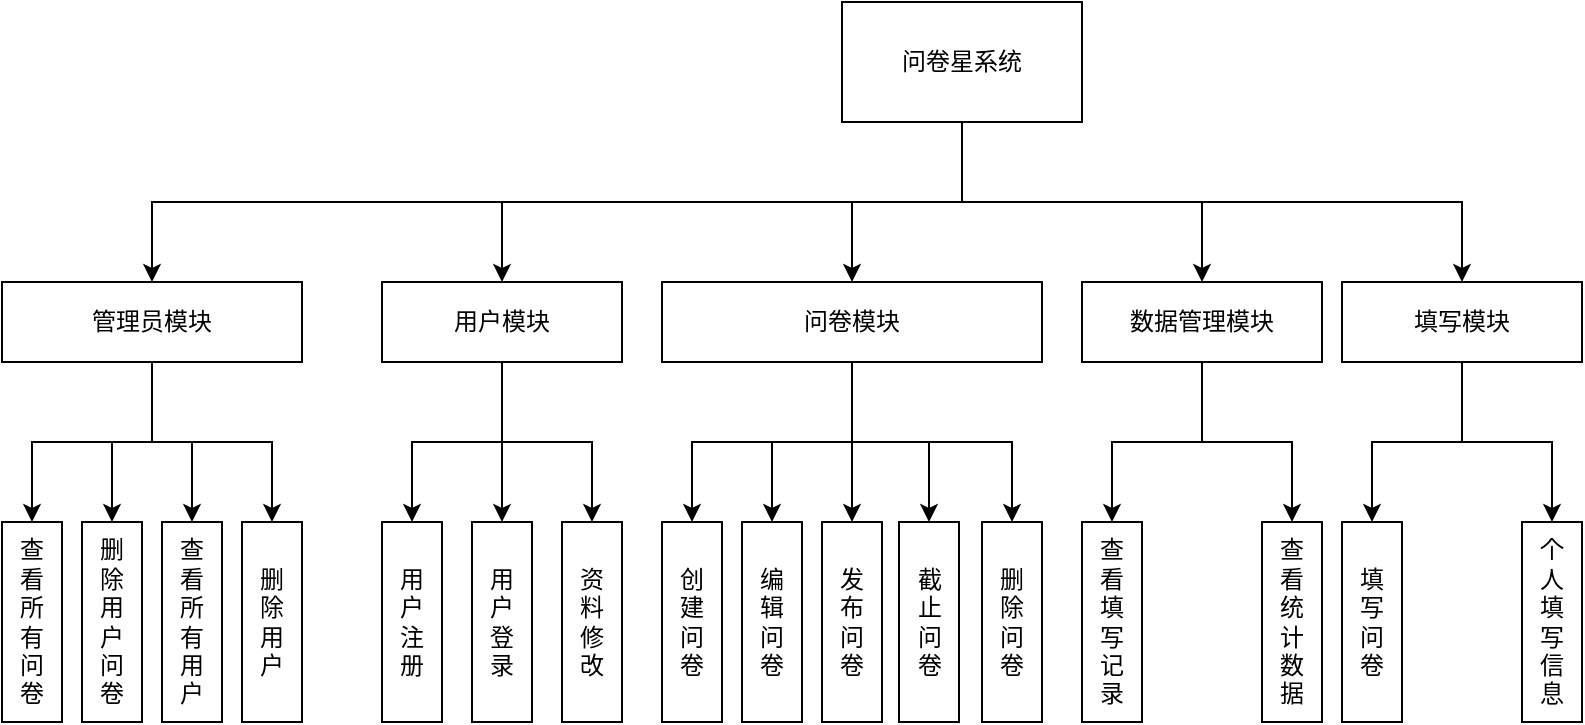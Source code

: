 <mxfile version="24.4.4" type="github">
  <diagram name="第 1 页" id="TPGlx-IJjMsrrqkb_5Jd">
    <mxGraphModel dx="1733" dy="665" grid="1" gridSize="10" guides="1" tooltips="1" connect="1" arrows="1" fold="1" page="1" pageScale="1" pageWidth="827" pageHeight="1169" math="0" shadow="0">
      <root>
        <mxCell id="0" />
        <mxCell id="1" parent="0" />
        <mxCell id="-o6msmimUm7vwaIAHr0_-22" style="edgeStyle=orthogonalEdgeStyle;rounded=0;orthogonalLoop=1;jettySize=auto;html=1;exitX=0.5;exitY=1;exitDx=0;exitDy=0;entryX=0.5;entryY=0;entryDx=0;entryDy=0;" edge="1" parent="1" source="-o6msmimUm7vwaIAHr0_-1" target="-o6msmimUm7vwaIAHr0_-2">
          <mxGeometry relative="1" as="geometry" />
        </mxCell>
        <mxCell id="-o6msmimUm7vwaIAHr0_-23" style="edgeStyle=orthogonalEdgeStyle;rounded=0;orthogonalLoop=1;jettySize=auto;html=1;exitX=0.5;exitY=1;exitDx=0;exitDy=0;entryX=0.5;entryY=0;entryDx=0;entryDy=0;" edge="1" parent="1" source="-o6msmimUm7vwaIAHr0_-1" target="-o6msmimUm7vwaIAHr0_-3">
          <mxGeometry relative="1" as="geometry" />
        </mxCell>
        <mxCell id="-o6msmimUm7vwaIAHr0_-24" style="edgeStyle=orthogonalEdgeStyle;rounded=0;orthogonalLoop=1;jettySize=auto;html=1;exitX=0.5;exitY=1;exitDx=0;exitDy=0;" edge="1" parent="1" source="-o6msmimUm7vwaIAHr0_-1" target="-o6msmimUm7vwaIAHr0_-5">
          <mxGeometry relative="1" as="geometry" />
        </mxCell>
        <mxCell id="-o6msmimUm7vwaIAHr0_-25" style="edgeStyle=orthogonalEdgeStyle;rounded=0;orthogonalLoop=1;jettySize=auto;html=1;exitX=0.5;exitY=1;exitDx=0;exitDy=0;entryX=0.5;entryY=0;entryDx=0;entryDy=0;" edge="1" parent="1" source="-o6msmimUm7vwaIAHr0_-1" target="-o6msmimUm7vwaIAHr0_-6">
          <mxGeometry relative="1" as="geometry" />
        </mxCell>
        <mxCell id="-o6msmimUm7vwaIAHr0_-43" style="edgeStyle=orthogonalEdgeStyle;rounded=0;orthogonalLoop=1;jettySize=auto;html=1;exitX=0.5;exitY=1;exitDx=0;exitDy=0;entryX=0.5;entryY=0;entryDx=0;entryDy=0;" edge="1" parent="1" source="-o6msmimUm7vwaIAHr0_-1" target="-o6msmimUm7vwaIAHr0_-38">
          <mxGeometry relative="1" as="geometry" />
        </mxCell>
        <mxCell id="-o6msmimUm7vwaIAHr0_-1" value="问卷星系统" style="rounded=0;whiteSpace=wrap;html=1;" vertex="1" parent="1">
          <mxGeometry x="370" y="110" width="120" height="60" as="geometry" />
        </mxCell>
        <mxCell id="-o6msmimUm7vwaIAHr0_-26" style="edgeStyle=orthogonalEdgeStyle;rounded=0;orthogonalLoop=1;jettySize=auto;html=1;exitX=0.5;exitY=1;exitDx=0;exitDy=0;entryX=0.5;entryY=0;entryDx=0;entryDy=0;" edge="1" parent="1" source="-o6msmimUm7vwaIAHr0_-2" target="-o6msmimUm7vwaIAHr0_-9">
          <mxGeometry relative="1" as="geometry" />
        </mxCell>
        <mxCell id="-o6msmimUm7vwaIAHr0_-27" style="edgeStyle=orthogonalEdgeStyle;rounded=0;orthogonalLoop=1;jettySize=auto;html=1;exitX=0.5;exitY=1;exitDx=0;exitDy=0;entryX=0.5;entryY=0;entryDx=0;entryDy=0;" edge="1" parent="1" source="-o6msmimUm7vwaIAHr0_-2" target="-o6msmimUm7vwaIAHr0_-7">
          <mxGeometry relative="1" as="geometry" />
        </mxCell>
        <mxCell id="-o6msmimUm7vwaIAHr0_-28" style="edgeStyle=orthogonalEdgeStyle;rounded=0;orthogonalLoop=1;jettySize=auto;html=1;exitX=0.5;exitY=1;exitDx=0;exitDy=0;entryX=0.5;entryY=0;entryDx=0;entryDy=0;" edge="1" parent="1" source="-o6msmimUm7vwaIAHr0_-2" target="-o6msmimUm7vwaIAHr0_-10">
          <mxGeometry relative="1" as="geometry" />
        </mxCell>
        <mxCell id="-o6msmimUm7vwaIAHr0_-2" value="用户模块" style="rounded=0;whiteSpace=wrap;html=1;" vertex="1" parent="1">
          <mxGeometry x="140" y="250" width="120" height="40" as="geometry" />
        </mxCell>
        <mxCell id="-o6msmimUm7vwaIAHr0_-29" style="edgeStyle=orthogonalEdgeStyle;rounded=0;orthogonalLoop=1;jettySize=auto;html=1;exitX=0.5;exitY=1;exitDx=0;exitDy=0;entryX=0.5;entryY=0;entryDx=0;entryDy=0;" edge="1" parent="1" source="-o6msmimUm7vwaIAHr0_-3" target="-o6msmimUm7vwaIAHr0_-12">
          <mxGeometry relative="1" as="geometry" />
        </mxCell>
        <mxCell id="-o6msmimUm7vwaIAHr0_-30" style="edgeStyle=orthogonalEdgeStyle;rounded=0;orthogonalLoop=1;jettySize=auto;html=1;exitX=0.5;exitY=1;exitDx=0;exitDy=0;entryX=0.5;entryY=0;entryDx=0;entryDy=0;" edge="1" parent="1" source="-o6msmimUm7vwaIAHr0_-3" target="-o6msmimUm7vwaIAHr0_-13">
          <mxGeometry relative="1" as="geometry" />
        </mxCell>
        <mxCell id="-o6msmimUm7vwaIAHr0_-31" style="edgeStyle=orthogonalEdgeStyle;rounded=0;orthogonalLoop=1;jettySize=auto;html=1;exitX=0.5;exitY=1;exitDx=0;exitDy=0;" edge="1" parent="1" source="-o6msmimUm7vwaIAHr0_-3" target="-o6msmimUm7vwaIAHr0_-14">
          <mxGeometry relative="1" as="geometry" />
        </mxCell>
        <mxCell id="-o6msmimUm7vwaIAHr0_-32" style="edgeStyle=orthogonalEdgeStyle;rounded=0;orthogonalLoop=1;jettySize=auto;html=1;exitX=0.5;exitY=1;exitDx=0;exitDy=0;entryX=0.5;entryY=0;entryDx=0;entryDy=0;" edge="1" parent="1" source="-o6msmimUm7vwaIAHr0_-3" target="-o6msmimUm7vwaIAHr0_-11">
          <mxGeometry relative="1" as="geometry" />
        </mxCell>
        <mxCell id="-o6msmimUm7vwaIAHr0_-33" style="edgeStyle=orthogonalEdgeStyle;rounded=0;orthogonalLoop=1;jettySize=auto;html=1;exitX=0.5;exitY=1;exitDx=0;exitDy=0;entryX=0.5;entryY=0;entryDx=0;entryDy=0;" edge="1" parent="1" source="-o6msmimUm7vwaIAHr0_-3" target="-o6msmimUm7vwaIAHr0_-16">
          <mxGeometry relative="1" as="geometry" />
        </mxCell>
        <mxCell id="-o6msmimUm7vwaIAHr0_-3" value="问卷模块" style="rounded=0;whiteSpace=wrap;html=1;" vertex="1" parent="1">
          <mxGeometry x="280" y="250" width="190" height="40" as="geometry" />
        </mxCell>
        <mxCell id="-o6msmimUm7vwaIAHr0_-34" style="edgeStyle=orthogonalEdgeStyle;rounded=0;orthogonalLoop=1;jettySize=auto;html=1;exitX=0.5;exitY=1;exitDx=0;exitDy=0;entryX=0.5;entryY=0;entryDx=0;entryDy=0;" edge="1" parent="1" source="-o6msmimUm7vwaIAHr0_-5" target="-o6msmimUm7vwaIAHr0_-17">
          <mxGeometry relative="1" as="geometry" />
        </mxCell>
        <mxCell id="-o6msmimUm7vwaIAHr0_-35" style="edgeStyle=orthogonalEdgeStyle;rounded=0;orthogonalLoop=1;jettySize=auto;html=1;exitX=0.5;exitY=1;exitDx=0;exitDy=0;entryX=0.5;entryY=0;entryDx=0;entryDy=0;" edge="1" parent="1" source="-o6msmimUm7vwaIAHr0_-5" target="-o6msmimUm7vwaIAHr0_-18">
          <mxGeometry relative="1" as="geometry" />
        </mxCell>
        <mxCell id="-o6msmimUm7vwaIAHr0_-5" value="数据管理模块" style="rounded=0;whiteSpace=wrap;html=1;" vertex="1" parent="1">
          <mxGeometry x="490" y="250" width="120" height="40" as="geometry" />
        </mxCell>
        <mxCell id="-o6msmimUm7vwaIAHr0_-36" style="edgeStyle=orthogonalEdgeStyle;rounded=0;orthogonalLoop=1;jettySize=auto;html=1;exitX=0.5;exitY=1;exitDx=0;exitDy=0;entryX=0.5;entryY=0;entryDx=0;entryDy=0;" edge="1" parent="1" source="-o6msmimUm7vwaIAHr0_-6" target="-o6msmimUm7vwaIAHr0_-20">
          <mxGeometry relative="1" as="geometry" />
        </mxCell>
        <mxCell id="-o6msmimUm7vwaIAHr0_-37" style="edgeStyle=orthogonalEdgeStyle;rounded=0;orthogonalLoop=1;jettySize=auto;html=1;exitX=0.5;exitY=1;exitDx=0;exitDy=0;entryX=0.5;entryY=0;entryDx=0;entryDy=0;" edge="1" parent="1" source="-o6msmimUm7vwaIAHr0_-6" target="-o6msmimUm7vwaIAHr0_-21">
          <mxGeometry relative="1" as="geometry" />
        </mxCell>
        <mxCell id="-o6msmimUm7vwaIAHr0_-6" value="填写模块" style="rounded=0;whiteSpace=wrap;html=1;" vertex="1" parent="1">
          <mxGeometry x="620" y="250" width="120" height="40" as="geometry" />
        </mxCell>
        <mxCell id="-o6msmimUm7vwaIAHr0_-7" value="用&lt;div&gt;户&lt;/div&gt;&lt;div&gt;注&lt;/div&gt;&lt;div&gt;册&lt;/div&gt;" style="rounded=0;whiteSpace=wrap;html=1;" vertex="1" parent="1">
          <mxGeometry x="140" y="370" width="30" height="100" as="geometry" />
        </mxCell>
        <mxCell id="-o6msmimUm7vwaIAHr0_-9" value="用&lt;div&gt;户&lt;/div&gt;&lt;div&gt;登&lt;/div&gt;&lt;div&gt;录&lt;/div&gt;" style="rounded=0;whiteSpace=wrap;html=1;" vertex="1" parent="1">
          <mxGeometry x="185" y="370" width="30" height="100" as="geometry" />
        </mxCell>
        <mxCell id="-o6msmimUm7vwaIAHr0_-10" value="&lt;div&gt;资&lt;/div&gt;&lt;div&gt;料&lt;/div&gt;&lt;div&gt;修&lt;/div&gt;&lt;div&gt;改&lt;/div&gt;" style="rounded=0;whiteSpace=wrap;html=1;" vertex="1" parent="1">
          <mxGeometry x="230" y="370" width="30" height="100" as="geometry" />
        </mxCell>
        <mxCell id="-o6msmimUm7vwaIAHr0_-11" value="&lt;span style=&quot;background-color: initial;&quot;&gt;截&lt;/span&gt;&lt;div&gt;&lt;span style=&quot;background-color: initial;&quot;&gt;止&lt;/span&gt;&lt;/div&gt;&lt;div&gt;&lt;span style=&quot;background-color: initial;&quot;&gt;问&lt;/span&gt;&lt;div&gt;卷&lt;/div&gt;&lt;/div&gt;" style="rounded=0;whiteSpace=wrap;html=1;" vertex="1" parent="1">
          <mxGeometry x="398.5" y="370" width="30" height="100" as="geometry" />
        </mxCell>
        <mxCell id="-o6msmimUm7vwaIAHr0_-12" value="创&lt;div&gt;建&lt;/div&gt;&lt;div&gt;问&lt;/div&gt;&lt;div&gt;卷&lt;/div&gt;" style="rounded=0;whiteSpace=wrap;html=1;" vertex="1" parent="1">
          <mxGeometry x="280" y="370" width="30" height="100" as="geometry" />
        </mxCell>
        <mxCell id="-o6msmimUm7vwaIAHr0_-13" value="编&lt;div&gt;辑&lt;/div&gt;&lt;div&gt;问&lt;/div&gt;&lt;div&gt;卷&lt;/div&gt;" style="rounded=0;whiteSpace=wrap;html=1;" vertex="1" parent="1">
          <mxGeometry x="320" y="370" width="30" height="100" as="geometry" />
        </mxCell>
        <mxCell id="-o6msmimUm7vwaIAHr0_-14" value="&lt;div&gt;发&lt;/div&gt;&lt;div&gt;布&lt;/div&gt;&lt;div&gt;问&lt;/div&gt;&lt;div&gt;卷&lt;/div&gt;" style="rounded=0;whiteSpace=wrap;html=1;" vertex="1" parent="1">
          <mxGeometry x="360" y="370" width="30" height="100" as="geometry" />
        </mxCell>
        <mxCell id="-o6msmimUm7vwaIAHr0_-16" value="删&lt;div&gt;除&lt;/div&gt;&lt;div&gt;问&lt;/div&gt;&lt;div&gt;卷&lt;/div&gt;" style="rounded=0;whiteSpace=wrap;html=1;" vertex="1" parent="1">
          <mxGeometry x="440" y="370" width="30" height="100" as="geometry" />
        </mxCell>
        <mxCell id="-o6msmimUm7vwaIAHr0_-17" value="查&lt;div&gt;看&lt;/div&gt;&lt;div&gt;填&lt;/div&gt;&lt;div&gt;写&lt;/div&gt;&lt;div&gt;记&lt;/div&gt;&lt;div&gt;录&lt;/div&gt;" style="rounded=0;whiteSpace=wrap;html=1;" vertex="1" parent="1">
          <mxGeometry x="490" y="370" width="30" height="100" as="geometry" />
        </mxCell>
        <mxCell id="-o6msmimUm7vwaIAHr0_-18" value="查&lt;div&gt;看&lt;/div&gt;&lt;div&gt;统&lt;/div&gt;&lt;div&gt;计&lt;/div&gt;&lt;div&gt;数&lt;/div&gt;&lt;div&gt;据&lt;/div&gt;" style="rounded=0;whiteSpace=wrap;html=1;" vertex="1" parent="1">
          <mxGeometry x="580" y="370" width="30" height="100" as="geometry" />
        </mxCell>
        <mxCell id="-o6msmimUm7vwaIAHr0_-20" value="填&lt;div&gt;写&lt;/div&gt;&lt;div&gt;问&lt;/div&gt;&lt;div&gt;卷&lt;/div&gt;" style="rounded=0;whiteSpace=wrap;html=1;" vertex="1" parent="1">
          <mxGeometry x="620" y="370" width="30" height="100" as="geometry" />
        </mxCell>
        <mxCell id="-o6msmimUm7vwaIAHr0_-21" value="个&lt;div&gt;人&lt;/div&gt;&lt;div&gt;填&lt;/div&gt;&lt;div&gt;写&lt;/div&gt;&lt;div&gt;信&lt;/div&gt;&lt;div&gt;息&lt;/div&gt;" style="rounded=0;whiteSpace=wrap;html=1;" vertex="1" parent="1">
          <mxGeometry x="710" y="370" width="30" height="100" as="geometry" />
        </mxCell>
        <mxCell id="-o6msmimUm7vwaIAHr0_-44" style="edgeStyle=orthogonalEdgeStyle;rounded=0;orthogonalLoop=1;jettySize=auto;html=1;exitX=0.5;exitY=1;exitDx=0;exitDy=0;" edge="1" parent="1" source="-o6msmimUm7vwaIAHr0_-38" target="-o6msmimUm7vwaIAHr0_-39">
          <mxGeometry relative="1" as="geometry" />
        </mxCell>
        <mxCell id="-o6msmimUm7vwaIAHr0_-45" style="edgeStyle=orthogonalEdgeStyle;rounded=0;orthogonalLoop=1;jettySize=auto;html=1;exitX=0.5;exitY=1;exitDx=0;exitDy=0;entryX=0.5;entryY=0;entryDx=0;entryDy=0;" edge="1" parent="1" source="-o6msmimUm7vwaIAHr0_-38" target="-o6msmimUm7vwaIAHr0_-40">
          <mxGeometry relative="1" as="geometry" />
        </mxCell>
        <mxCell id="-o6msmimUm7vwaIAHr0_-46" style="edgeStyle=orthogonalEdgeStyle;rounded=0;orthogonalLoop=1;jettySize=auto;html=1;exitX=0.5;exitY=1;exitDx=0;exitDy=0;entryX=0.5;entryY=0;entryDx=0;entryDy=0;" edge="1" parent="1" source="-o6msmimUm7vwaIAHr0_-38" target="-o6msmimUm7vwaIAHr0_-41">
          <mxGeometry relative="1" as="geometry" />
        </mxCell>
        <mxCell id="-o6msmimUm7vwaIAHr0_-47" style="edgeStyle=orthogonalEdgeStyle;rounded=0;orthogonalLoop=1;jettySize=auto;html=1;exitX=0.5;exitY=1;exitDx=0;exitDy=0;entryX=0.5;entryY=0;entryDx=0;entryDy=0;" edge="1" parent="1" source="-o6msmimUm7vwaIAHr0_-38" target="-o6msmimUm7vwaIAHr0_-42">
          <mxGeometry relative="1" as="geometry" />
        </mxCell>
        <mxCell id="-o6msmimUm7vwaIAHr0_-38" value="管理员模块" style="rounded=0;whiteSpace=wrap;html=1;" vertex="1" parent="1">
          <mxGeometry x="-50" y="250" width="150" height="40" as="geometry" />
        </mxCell>
        <mxCell id="-o6msmimUm7vwaIAHr0_-39" value="查&lt;div&gt;看&lt;/div&gt;&lt;div&gt;所&lt;/div&gt;&lt;div&gt;有&lt;/div&gt;&lt;div&gt;问&lt;/div&gt;&lt;div&gt;卷&lt;/div&gt;" style="rounded=0;whiteSpace=wrap;html=1;" vertex="1" parent="1">
          <mxGeometry x="-50" y="370" width="30" height="100" as="geometry" />
        </mxCell>
        <mxCell id="-o6msmimUm7vwaIAHr0_-40" value="删&lt;div&gt;除&lt;/div&gt;&lt;div&gt;用&lt;/div&gt;&lt;div&gt;户&lt;/div&gt;&lt;div&gt;问&lt;/div&gt;&lt;div&gt;卷&lt;/div&gt;" style="rounded=0;whiteSpace=wrap;html=1;" vertex="1" parent="1">
          <mxGeometry x="-10" y="370" width="30" height="100" as="geometry" />
        </mxCell>
        <mxCell id="-o6msmimUm7vwaIAHr0_-41" value="查&lt;div&gt;看&lt;/div&gt;&lt;div&gt;所&lt;/div&gt;&lt;div&gt;有&lt;/div&gt;&lt;div&gt;用&lt;/div&gt;&lt;div&gt;户&lt;/div&gt;" style="rounded=0;whiteSpace=wrap;html=1;" vertex="1" parent="1">
          <mxGeometry x="30" y="370" width="30" height="100" as="geometry" />
        </mxCell>
        <mxCell id="-o6msmimUm7vwaIAHr0_-42" value="删&lt;div&gt;除&lt;/div&gt;&lt;div&gt;用&lt;/div&gt;&lt;div&gt;户&lt;/div&gt;" style="rounded=0;whiteSpace=wrap;html=1;" vertex="1" parent="1">
          <mxGeometry x="70" y="370" width="30" height="100" as="geometry" />
        </mxCell>
      </root>
    </mxGraphModel>
  </diagram>
</mxfile>
